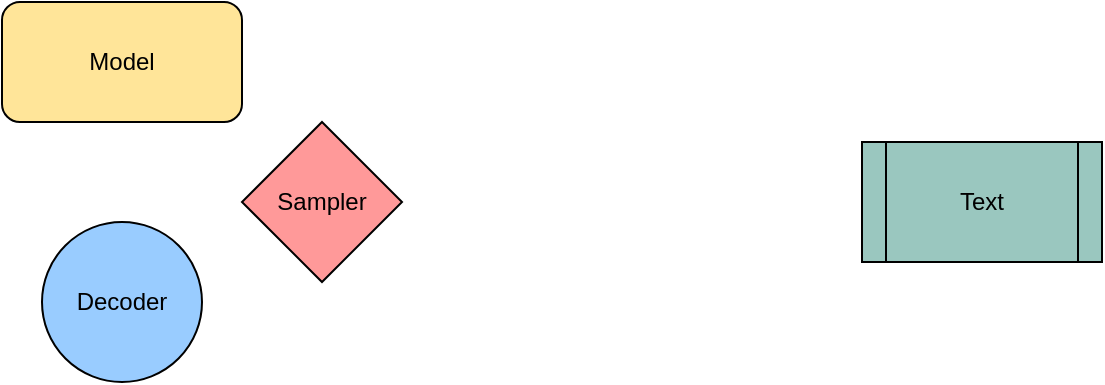 <mxfile version="24.8.6">
  <diagram name="Page-1" id="iWJ7oBZWxvGVX4ZP1Nxp">
    <mxGraphModel dx="1337" dy="791" grid="1" gridSize="10" guides="1" tooltips="1" connect="1" arrows="1" fold="1" page="1" pageScale="1" pageWidth="850" pageHeight="1100" math="0" shadow="0">
      <root>
        <mxCell id="0" />
        <mxCell id="1" parent="0" />
        <mxCell id="Q3fFIEvIuI_P-DY4Tn3a-2" value="Model" style="rounded=1;whiteSpace=wrap;html=1;fillColor=#FFE599;" vertex="1" parent="1">
          <mxGeometry x="100" y="80" width="120" height="60" as="geometry" />
        </mxCell>
        <mxCell id="Q3fFIEvIuI_P-DY4Tn3a-3" value="&lt;div&gt;Decoder&lt;/div&gt;" style="ellipse;whiteSpace=wrap;html=1;aspect=fixed;fillColor=#99CCFF;" vertex="1" parent="1">
          <mxGeometry x="120" y="190" width="80" height="80" as="geometry" />
        </mxCell>
        <mxCell id="Q3fFIEvIuI_P-DY4Tn3a-4" value="Sampler" style="rhombus;whiteSpace=wrap;html=1;fillColor=#FF9999;" vertex="1" parent="1">
          <mxGeometry x="220" y="140" width="80" height="80" as="geometry" />
        </mxCell>
        <mxCell id="Q3fFIEvIuI_P-DY4Tn3a-5" value="Text" style="shape=process;whiteSpace=wrap;html=1;backgroundOutline=1;fillColor=#9AC7BF;" vertex="1" parent="1">
          <mxGeometry x="530" y="150" width="120" height="60" as="geometry" />
        </mxCell>
      </root>
    </mxGraphModel>
  </diagram>
</mxfile>
